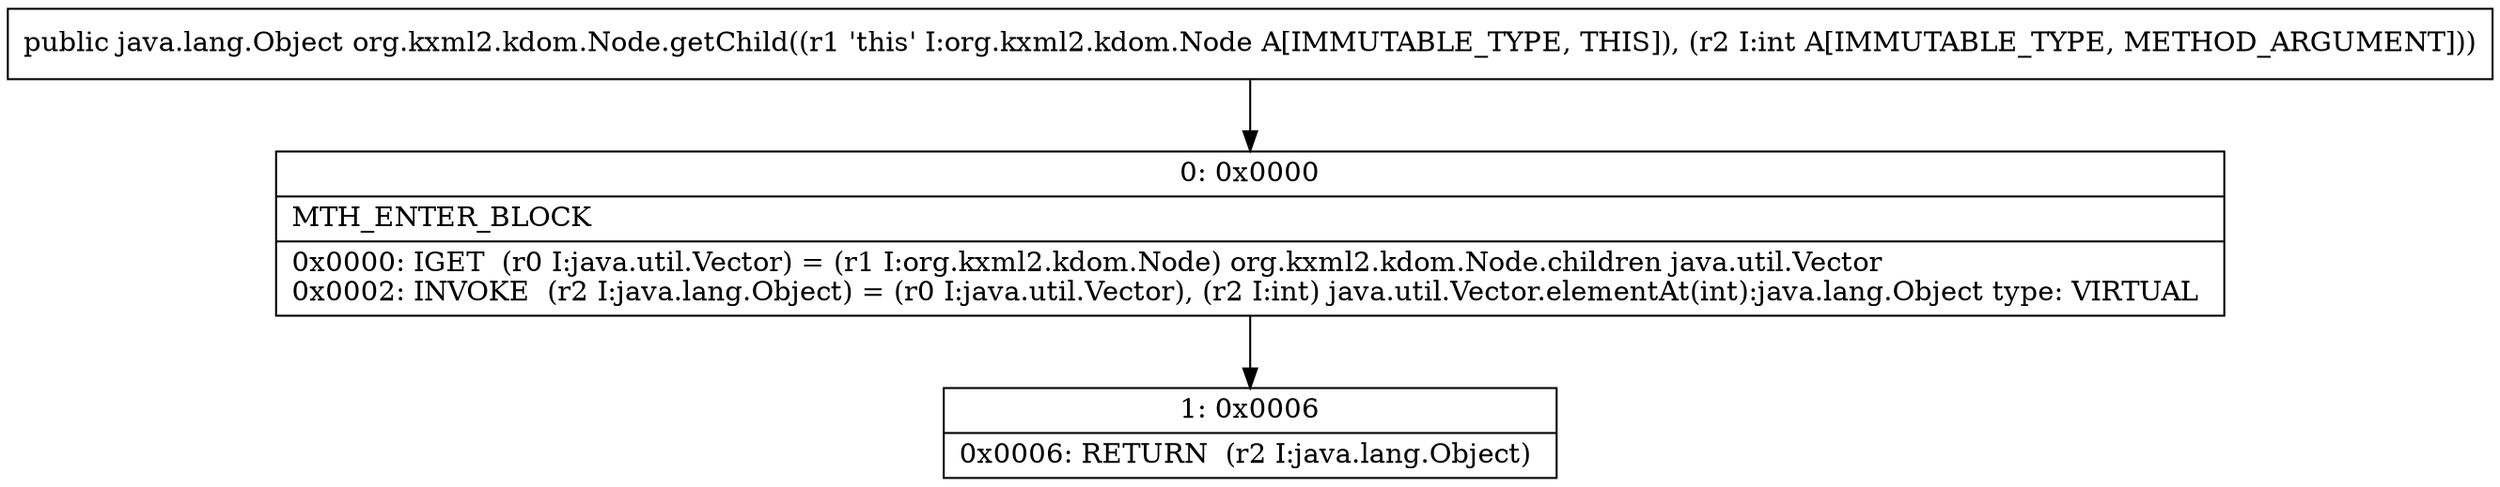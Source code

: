 digraph "CFG fororg.kxml2.kdom.Node.getChild(I)Ljava\/lang\/Object;" {
Node_0 [shape=record,label="{0\:\ 0x0000|MTH_ENTER_BLOCK\l|0x0000: IGET  (r0 I:java.util.Vector) = (r1 I:org.kxml2.kdom.Node) org.kxml2.kdom.Node.children java.util.Vector \l0x0002: INVOKE  (r2 I:java.lang.Object) = (r0 I:java.util.Vector), (r2 I:int) java.util.Vector.elementAt(int):java.lang.Object type: VIRTUAL \l}"];
Node_1 [shape=record,label="{1\:\ 0x0006|0x0006: RETURN  (r2 I:java.lang.Object) \l}"];
MethodNode[shape=record,label="{public java.lang.Object org.kxml2.kdom.Node.getChild((r1 'this' I:org.kxml2.kdom.Node A[IMMUTABLE_TYPE, THIS]), (r2 I:int A[IMMUTABLE_TYPE, METHOD_ARGUMENT])) }"];
MethodNode -> Node_0;
Node_0 -> Node_1;
}

